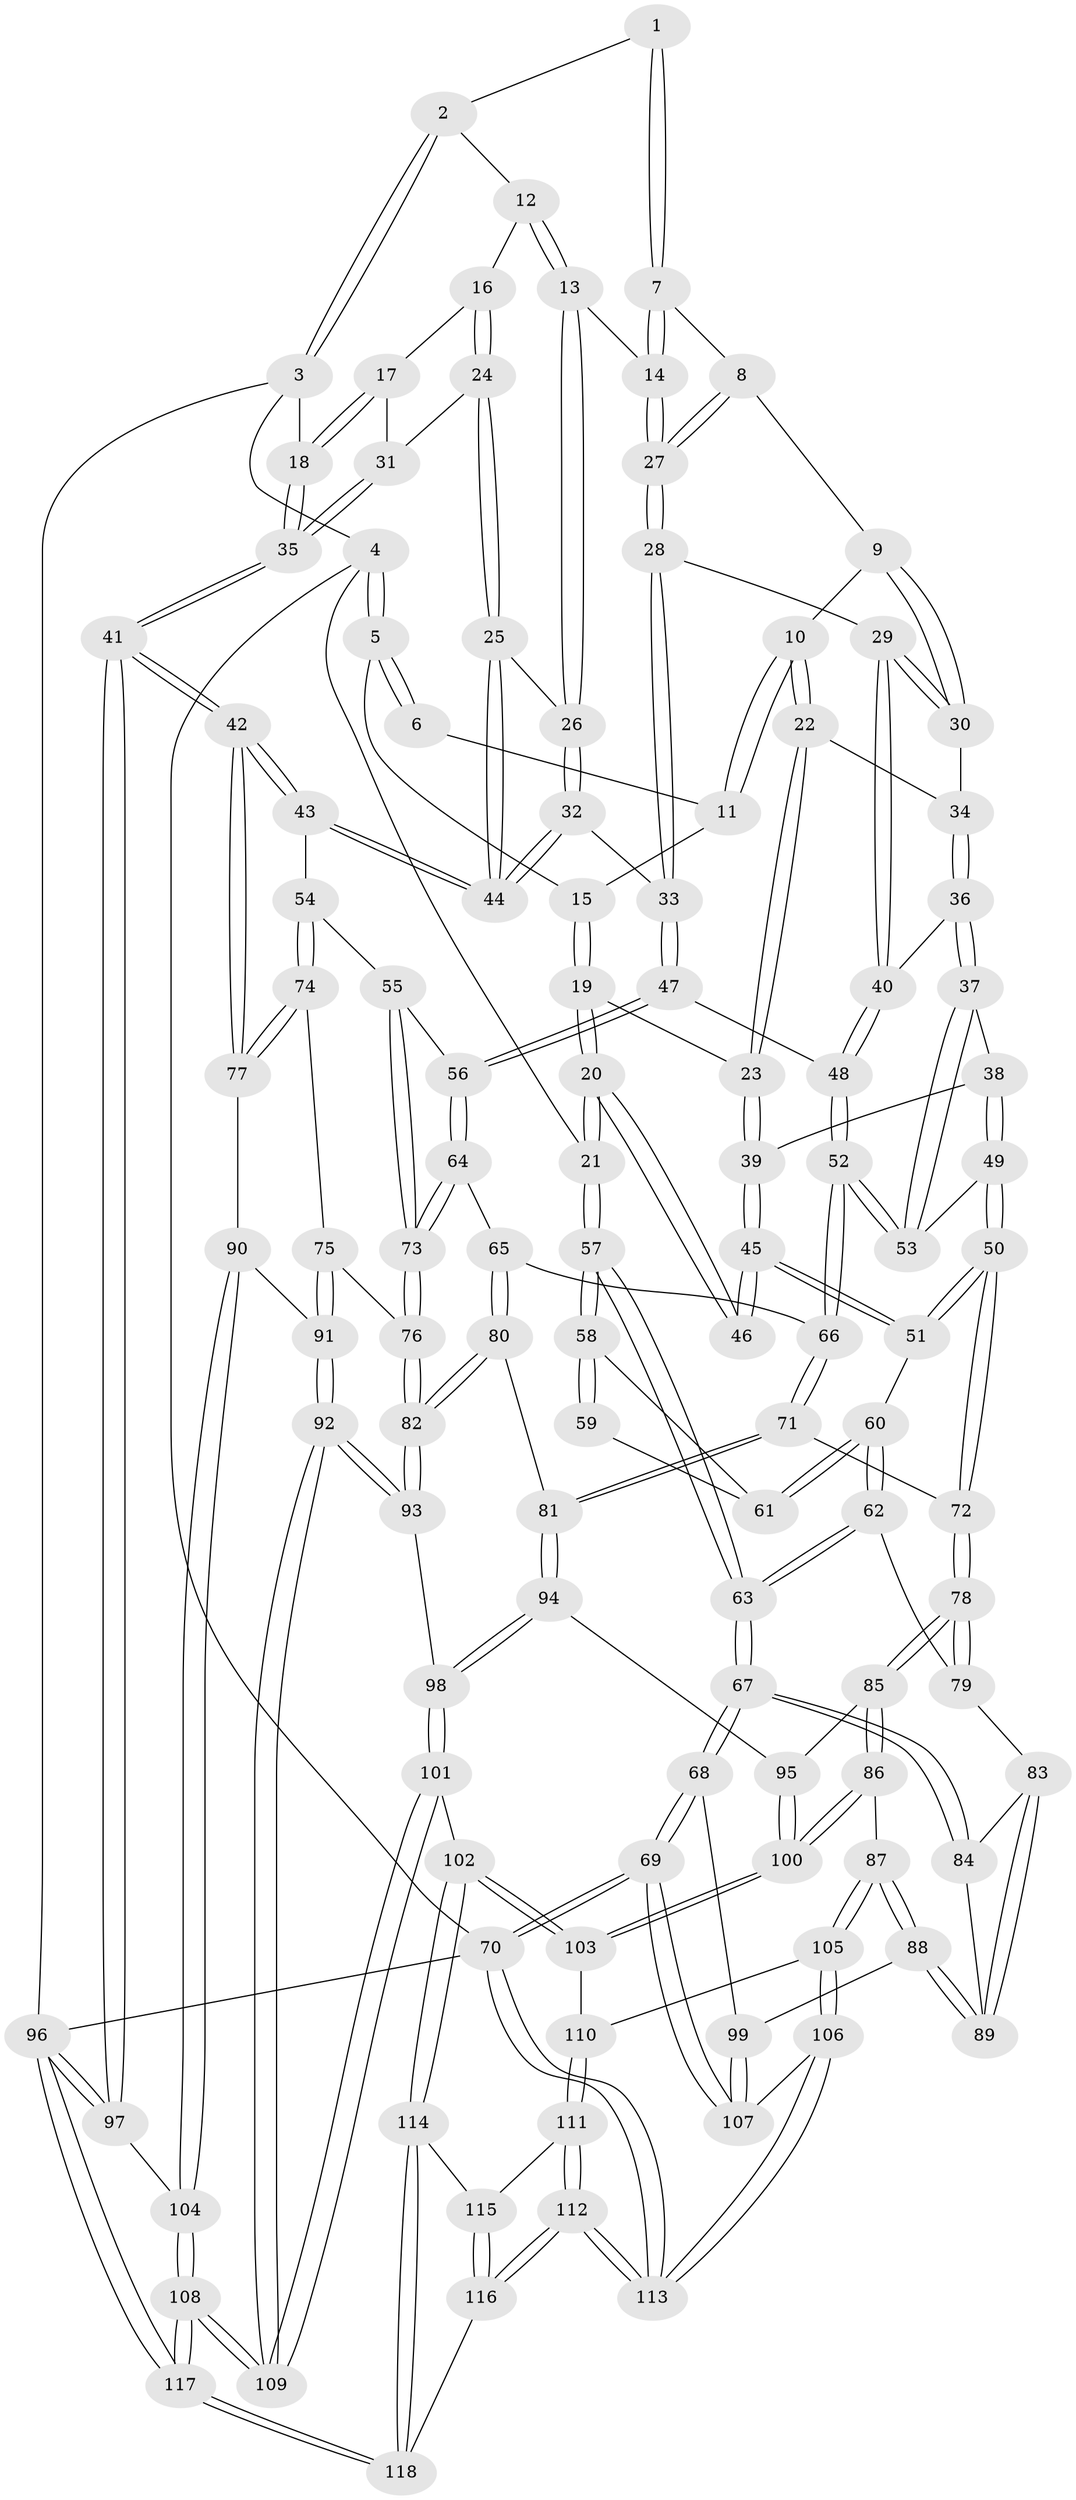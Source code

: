 // Generated by graph-tools (version 1.1) at 2025/17/03/09/25 04:17:03]
// undirected, 118 vertices, 292 edges
graph export_dot {
graph [start="1"]
  node [color=gray90,style=filled];
  1 [pos="+0.6171622449063049+0"];
  2 [pos="+0.7967973626307868+0"];
  3 [pos="+1+0"];
  4 [pos="+0+0"];
  5 [pos="+0.11607639394043281+0"];
  6 [pos="+0.3334244791801825+0"];
  7 [pos="+0.5963540995151821+0"];
  8 [pos="+0.5718964003638581+0.010508861993883527"];
  9 [pos="+0.5441494504337396+0.04316010244859346"];
  10 [pos="+0.4280865442604265+0.1234209405031997"];
  11 [pos="+0.38783927666740076+0.05064471265590596"];
  12 [pos="+0.8112595420327682+0.018591659051998097"];
  13 [pos="+0.7634159618904602+0.13611050901896418"];
  14 [pos="+0.7360531278302982+0.13314075051247645"];
  15 [pos="+0.2905875376148238+0.06899590629113775"];
  16 [pos="+0.8693673609912185+0.08712861031887062"];
  17 [pos="+0.9992077111665546+0.06789770752462584"];
  18 [pos="+1+0"];
  19 [pos="+0.2990837283146755+0.13995448812184116"];
  20 [pos="+0+0"];
  21 [pos="+0+0"];
  22 [pos="+0.4227017987348412+0.13585205585448665"];
  23 [pos="+0.31710185333539315+0.17840650496186086"];
  24 [pos="+0.8714584186967478+0.1820479111507367"];
  25 [pos="+0.8273945205930119+0.201017590656834"];
  26 [pos="+0.7852883329209291+0.1656019703547484"];
  27 [pos="+0.6478182350173088+0.1731924838578131"];
  28 [pos="+0.6335222463087782+0.21399230118190443"];
  29 [pos="+0.5863322750761586+0.21348426171202367"];
  30 [pos="+0.5522029852146878+0.18959317273238752"];
  31 [pos="+0.9126670269779825+0.1828075673373324"];
  32 [pos="+0.669341814630092+0.2574219457334813"];
  33 [pos="+0.6572281021225276+0.2555091414591818"];
  34 [pos="+0.4634495991456809+0.19314190706899886"];
  35 [pos="+1+0.43268550298203207"];
  36 [pos="+0.4658253994839773+0.23929118763603935"];
  37 [pos="+0.4260465226360546+0.29200056668206564"];
  38 [pos="+0.32642812449266917+0.216503253444108"];
  39 [pos="+0.31137502082573393+0.18878925291620413"];
  40 [pos="+0.5301795577345602+0.27562152110840976"];
  41 [pos="+1+0.4973811202920848"];
  42 [pos="+1+0.5017571795275158"];
  43 [pos="+0.8238527230661791+0.3685111471468433"];
  44 [pos="+0.8049831677167927+0.3135564411098319"];
  45 [pos="+0.19421822087026067+0.2440141034611456"];
  46 [pos="+0.18795578885223146+0.24182186960102384"];
  47 [pos="+0.6075053450948875+0.3690195930187232"];
  48 [pos="+0.5485171093089569+0.36868646513601666"];
  49 [pos="+0.3379003144992129+0.38153180892322297"];
  50 [pos="+0.30408121765710905+0.40750881276880596"];
  51 [pos="+0.24760628551773192+0.3917183303386499"];
  52 [pos="+0.5008329215746714+0.39454835450075515"];
  53 [pos="+0.42296139150219675+0.35555015026645953"];
  54 [pos="+0.7397315797873002+0.4126237419532184"];
  55 [pos="+0.7018914039909505+0.4153076983876806"];
  56 [pos="+0.640764698579183+0.39884770368512906"];
  57 [pos="+0+0.40931572929950055"];
  58 [pos="+0.03645250187741843+0.3670170458686783"];
  59 [pos="+0.13264690642607818+0.29473640046878247"];
  60 [pos="+0.19620900555893286+0.42303784617269413"];
  61 [pos="+0.14651775057360783+0.4006815197450917"];
  62 [pos="+0.15217837159207215+0.5108152038022636"];
  63 [pos="+0+0.4264835574783758"];
  64 [pos="+0.6090428403280789+0.4902565848976848"];
  65 [pos="+0.5718708212829341+0.5137456136341191"];
  66 [pos="+0.4952945965866911+0.4453870856964246"];
  67 [pos="+0+0.5078583022889139"];
  68 [pos="+0+0.6020809066949522"];
  69 [pos="+0+0.9498186034431555"];
  70 [pos="+0+1"];
  71 [pos="+0.409668090835033+0.5580523994466974"];
  72 [pos="+0.35612436039124507+0.56078808930434"];
  73 [pos="+0.6699721946339424+0.5322139361729532"];
  74 [pos="+0.7504705990505529+0.567241601316054"];
  75 [pos="+0.7200938816544666+0.5913823627848012"];
  76 [pos="+0.6912230189152904+0.5933779682564215"];
  77 [pos="+1+0.5151331555655088"];
  78 [pos="+0.3543136121157253+0.5627460150160722"];
  79 [pos="+0.1743455396698995+0.5742432794406561"];
  80 [pos="+0.5647237250410075+0.6096540460899059"];
  81 [pos="+0.5096787214658695+0.6227746837425776"];
  82 [pos="+0.6320445908792178+0.6323855428265474"];
  83 [pos="+0.17094532111818228+0.5814961041131708"];
  84 [pos="+0+0.5632295954923352"];
  85 [pos="+0.3365534389137352+0.6537555084109512"];
  86 [pos="+0.256141778705422+0.7553165583899196"];
  87 [pos="+0.2554591009793231+0.755577318278473"];
  88 [pos="+0.15022333906699414+0.6950379373891913"];
  89 [pos="+0.1506324657548867+0.652707829229419"];
  90 [pos="+0.9195661001877017+0.6639071946470795"];
  91 [pos="+0.8150204342665051+0.7292611882193705"];
  92 [pos="+0.7580954242413049+0.8306630044809244"];
  93 [pos="+0.6457105335157148+0.7199988105597541"];
  94 [pos="+0.5050079529459882+0.6420766434786038"];
  95 [pos="+0.4247267665267979+0.7258360880033249"];
  96 [pos="+1+1"];
  97 [pos="+1+0.6836988940018613"];
  98 [pos="+0.5339002841354689+0.7766918155632097"];
  99 [pos="+0.09693757958732668+0.72501402356184"];
  100 [pos="+0.43585326488384696+0.8252216266203741"];
  101 [pos="+0.5124395544027105+0.8160307342954344"];
  102 [pos="+0.4648316125186528+0.8580606400989911"];
  103 [pos="+0.45629723860940113+0.8499240470850296"];
  104 [pos="+0.9357947814118758+0.8438967885209222"];
  105 [pos="+0.23108714587407383+0.8659160403474361"];
  106 [pos="+0.12683805970752485+0.9173305083898563"];
  107 [pos="+0.052700703476958835+0.8723817569360055"];
  108 [pos="+0.7974706760477078+1"];
  109 [pos="+0.7586849598770777+0.8487664110844956"];
  110 [pos="+0.2385085033953216+0.8723349919610768"];
  111 [pos="+0.27130784721413187+0.911596177786796"];
  112 [pos="+0.20178533779458602+1"];
  113 [pos="+0.17449128824794688+1"];
  114 [pos="+0.469128320473887+0.9277857970320914"];
  115 [pos="+0.3117608139794408+0.9273730705515765"];
  116 [pos="+0.31406950943068707+1"];
  117 [pos="+0.7955843771716871+1"];
  118 [pos="+0.5653512456455819+1"];
  1 -- 2;
  1 -- 7;
  1 -- 7;
  2 -- 3;
  2 -- 3;
  2 -- 12;
  3 -- 4;
  3 -- 18;
  3 -- 96;
  4 -- 5;
  4 -- 5;
  4 -- 21;
  4 -- 70;
  5 -- 6;
  5 -- 6;
  5 -- 15;
  6 -- 11;
  7 -- 8;
  7 -- 14;
  7 -- 14;
  8 -- 9;
  8 -- 27;
  8 -- 27;
  9 -- 10;
  9 -- 30;
  9 -- 30;
  10 -- 11;
  10 -- 11;
  10 -- 22;
  10 -- 22;
  11 -- 15;
  12 -- 13;
  12 -- 13;
  12 -- 16;
  13 -- 14;
  13 -- 26;
  13 -- 26;
  14 -- 27;
  14 -- 27;
  15 -- 19;
  15 -- 19;
  16 -- 17;
  16 -- 24;
  16 -- 24;
  17 -- 18;
  17 -- 18;
  17 -- 31;
  18 -- 35;
  18 -- 35;
  19 -- 20;
  19 -- 20;
  19 -- 23;
  20 -- 21;
  20 -- 21;
  20 -- 46;
  20 -- 46;
  21 -- 57;
  21 -- 57;
  22 -- 23;
  22 -- 23;
  22 -- 34;
  23 -- 39;
  23 -- 39;
  24 -- 25;
  24 -- 25;
  24 -- 31;
  25 -- 26;
  25 -- 44;
  25 -- 44;
  26 -- 32;
  26 -- 32;
  27 -- 28;
  27 -- 28;
  28 -- 29;
  28 -- 33;
  28 -- 33;
  29 -- 30;
  29 -- 30;
  29 -- 40;
  29 -- 40;
  30 -- 34;
  31 -- 35;
  31 -- 35;
  32 -- 33;
  32 -- 44;
  32 -- 44;
  33 -- 47;
  33 -- 47;
  34 -- 36;
  34 -- 36;
  35 -- 41;
  35 -- 41;
  36 -- 37;
  36 -- 37;
  36 -- 40;
  37 -- 38;
  37 -- 53;
  37 -- 53;
  38 -- 39;
  38 -- 49;
  38 -- 49;
  39 -- 45;
  39 -- 45;
  40 -- 48;
  40 -- 48;
  41 -- 42;
  41 -- 42;
  41 -- 97;
  41 -- 97;
  42 -- 43;
  42 -- 43;
  42 -- 77;
  42 -- 77;
  43 -- 44;
  43 -- 44;
  43 -- 54;
  45 -- 46;
  45 -- 46;
  45 -- 51;
  45 -- 51;
  47 -- 48;
  47 -- 56;
  47 -- 56;
  48 -- 52;
  48 -- 52;
  49 -- 50;
  49 -- 50;
  49 -- 53;
  50 -- 51;
  50 -- 51;
  50 -- 72;
  50 -- 72;
  51 -- 60;
  52 -- 53;
  52 -- 53;
  52 -- 66;
  52 -- 66;
  54 -- 55;
  54 -- 74;
  54 -- 74;
  55 -- 56;
  55 -- 73;
  55 -- 73;
  56 -- 64;
  56 -- 64;
  57 -- 58;
  57 -- 58;
  57 -- 63;
  57 -- 63;
  58 -- 59;
  58 -- 59;
  58 -- 61;
  59 -- 61;
  60 -- 61;
  60 -- 61;
  60 -- 62;
  60 -- 62;
  62 -- 63;
  62 -- 63;
  62 -- 79;
  63 -- 67;
  63 -- 67;
  64 -- 65;
  64 -- 73;
  64 -- 73;
  65 -- 66;
  65 -- 80;
  65 -- 80;
  66 -- 71;
  66 -- 71;
  67 -- 68;
  67 -- 68;
  67 -- 84;
  67 -- 84;
  68 -- 69;
  68 -- 69;
  68 -- 99;
  69 -- 70;
  69 -- 70;
  69 -- 107;
  69 -- 107;
  70 -- 113;
  70 -- 113;
  70 -- 96;
  71 -- 72;
  71 -- 81;
  71 -- 81;
  72 -- 78;
  72 -- 78;
  73 -- 76;
  73 -- 76;
  74 -- 75;
  74 -- 77;
  74 -- 77;
  75 -- 76;
  75 -- 91;
  75 -- 91;
  76 -- 82;
  76 -- 82;
  77 -- 90;
  78 -- 79;
  78 -- 79;
  78 -- 85;
  78 -- 85;
  79 -- 83;
  80 -- 81;
  80 -- 82;
  80 -- 82;
  81 -- 94;
  81 -- 94;
  82 -- 93;
  82 -- 93;
  83 -- 84;
  83 -- 89;
  83 -- 89;
  84 -- 89;
  85 -- 86;
  85 -- 86;
  85 -- 95;
  86 -- 87;
  86 -- 100;
  86 -- 100;
  87 -- 88;
  87 -- 88;
  87 -- 105;
  87 -- 105;
  88 -- 89;
  88 -- 89;
  88 -- 99;
  90 -- 91;
  90 -- 104;
  90 -- 104;
  91 -- 92;
  91 -- 92;
  92 -- 93;
  92 -- 93;
  92 -- 109;
  92 -- 109;
  93 -- 98;
  94 -- 95;
  94 -- 98;
  94 -- 98;
  95 -- 100;
  95 -- 100;
  96 -- 97;
  96 -- 97;
  96 -- 117;
  96 -- 117;
  97 -- 104;
  98 -- 101;
  98 -- 101;
  99 -- 107;
  99 -- 107;
  100 -- 103;
  100 -- 103;
  101 -- 102;
  101 -- 109;
  101 -- 109;
  102 -- 103;
  102 -- 103;
  102 -- 114;
  102 -- 114;
  103 -- 110;
  104 -- 108;
  104 -- 108;
  105 -- 106;
  105 -- 106;
  105 -- 110;
  106 -- 107;
  106 -- 113;
  106 -- 113;
  108 -- 109;
  108 -- 109;
  108 -- 117;
  108 -- 117;
  110 -- 111;
  110 -- 111;
  111 -- 112;
  111 -- 112;
  111 -- 115;
  112 -- 113;
  112 -- 113;
  112 -- 116;
  112 -- 116;
  114 -- 115;
  114 -- 118;
  114 -- 118;
  115 -- 116;
  115 -- 116;
  116 -- 118;
  117 -- 118;
  117 -- 118;
}
